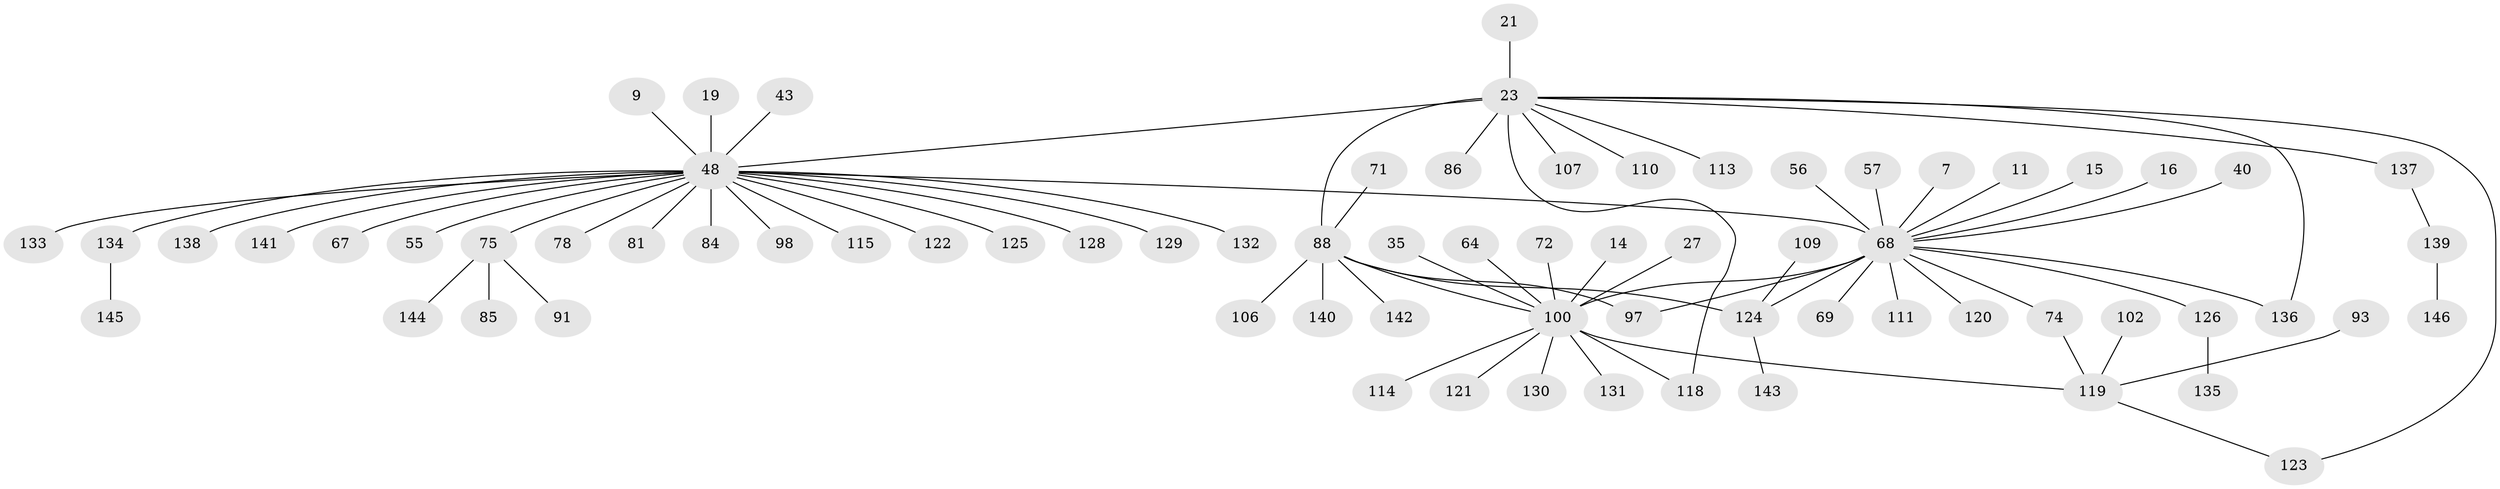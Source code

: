 // original degree distribution, {19: 0.00684931506849315, 23: 0.00684931506849315, 3: 0.0684931506849315, 13: 0.00684931506849315, 5: 0.03424657534246575, 1: 0.5684931506849316, 9: 0.00684931506849315, 2: 0.22602739726027396, 10: 0.0136986301369863, 4: 0.0410958904109589, 6: 0.02054794520547945}
// Generated by graph-tools (version 1.1) at 2025/47/03/09/25 04:47:00]
// undirected, 73 vertices, 79 edges
graph export_dot {
graph [start="1"]
  node [color=gray90,style=filled];
  7;
  9;
  11;
  14;
  15;
  16;
  19;
  21;
  23 [super="+4"];
  27;
  35;
  40;
  43;
  48 [super="+2"];
  55;
  56;
  57;
  64;
  67;
  68 [super="+1+12"];
  69 [super="+17"];
  71 [super="+47"];
  72;
  74 [super="+49+54"];
  75 [super="+62"];
  78;
  81;
  84;
  85;
  86;
  88 [super="+36+45"];
  91;
  93;
  97 [super="+70"];
  98;
  100 [super="+20+28+25"];
  102;
  106;
  107;
  109;
  110 [super="+77"];
  111 [super="+101"];
  113 [super="+103"];
  114;
  115;
  118 [super="+38+51+63+94+108"];
  119 [super="+37"];
  120 [super="+96"];
  121;
  122;
  123;
  124 [super="+116+89+90"];
  125 [super="+83"];
  126 [super="+99"];
  128;
  129;
  130;
  131 [super="+26+44+95"];
  132;
  133 [super="+30"];
  134 [super="+82"];
  135;
  136 [super="+53+59+112"];
  137 [super="+104+105+117+127"];
  138;
  139;
  140;
  141;
  142;
  143;
  144;
  145;
  146;
  7 -- 68;
  9 -- 48;
  11 -- 68;
  14 -- 100;
  15 -- 68;
  16 -- 68;
  19 -- 48;
  21 -- 23;
  23 -- 48 [weight=2];
  23 -- 107;
  23 -- 86;
  23 -- 123;
  23 -- 118;
  23 -- 88 [weight=3];
  23 -- 110;
  23 -- 136;
  23 -- 137;
  23 -- 113;
  27 -- 100;
  35 -- 100;
  40 -- 68;
  43 -- 48;
  48 -- 128;
  48 -- 132;
  48 -- 75 [weight=3];
  48 -- 129;
  48 -- 67;
  48 -- 138;
  48 -- 141;
  48 -- 78;
  48 -- 81;
  48 -- 84;
  48 -- 98;
  48 -- 115;
  48 -- 55;
  48 -- 122;
  48 -- 68 [weight=2];
  48 -- 133;
  48 -- 134;
  48 -- 125;
  56 -- 68;
  57 -- 68;
  64 -- 100;
  68 -- 74;
  68 -- 124;
  68 -- 100 [weight=3];
  68 -- 97;
  68 -- 69;
  68 -- 136;
  68 -- 120;
  68 -- 126;
  68 -- 111;
  71 -- 88;
  72 -- 100;
  74 -- 119;
  75 -- 85;
  75 -- 144;
  75 -- 91;
  88 -- 97;
  88 -- 100 [weight=2];
  88 -- 106;
  88 -- 140;
  88 -- 142;
  88 -- 124;
  93 -- 119;
  100 -- 114;
  100 -- 121;
  100 -- 130;
  100 -- 131;
  100 -- 118;
  100 -- 119 [weight=2];
  102 -- 119;
  109 -- 124;
  119 -- 123;
  124 -- 143;
  126 -- 135;
  134 -- 145;
  137 -- 139;
  139 -- 146;
}
